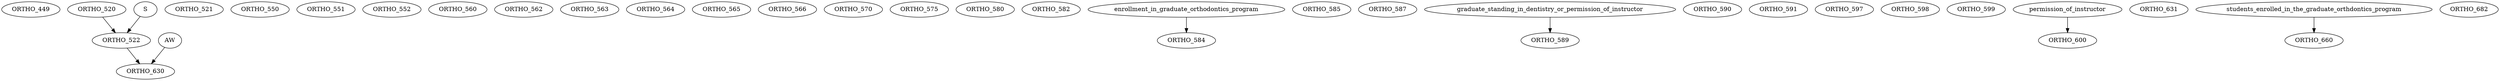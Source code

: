 digraph G {
    ORTHO_449;
    ORTHO_520;
    ORTHO_521;
    edge [color=black];
    ORTHO_520 -> ORTHO_522;
    S -> ORTHO_522;
    ORTHO_550;
    ORTHO_551;
    ORTHO_552;
    ORTHO_560;
    ORTHO_562;
    ORTHO_563;
    ORTHO_564;
    ORTHO_565;
    ORTHO_566;
    ORTHO_570;
    ORTHO_575;
    ORTHO_580;
    ORTHO_582;
    edge [color=black];
    enrollment_in_graduate_orthodontics_program -> ORTHO_584;
    ORTHO_585;
    ORTHO_587;
    edge [color=black];
    graduate_standing_in_dentistry_or_permission_of_instructor -> ORTHO_589;
    ORTHO_590;
    ORTHO_591;
    ORTHO_597;
    ORTHO_598;
    ORTHO_599;
    edge [color=black];
    permission_of_instructor -> ORTHO_600;
    edge [color=black];
    ORTHO_522 -> ORTHO_630;
    AW -> ORTHO_630;
    ORTHO_631;
    edge [color=black];
    students_enrolled_in_the_graduate_orthdontics_program -> ORTHO_660;
    ORTHO_682;
}
